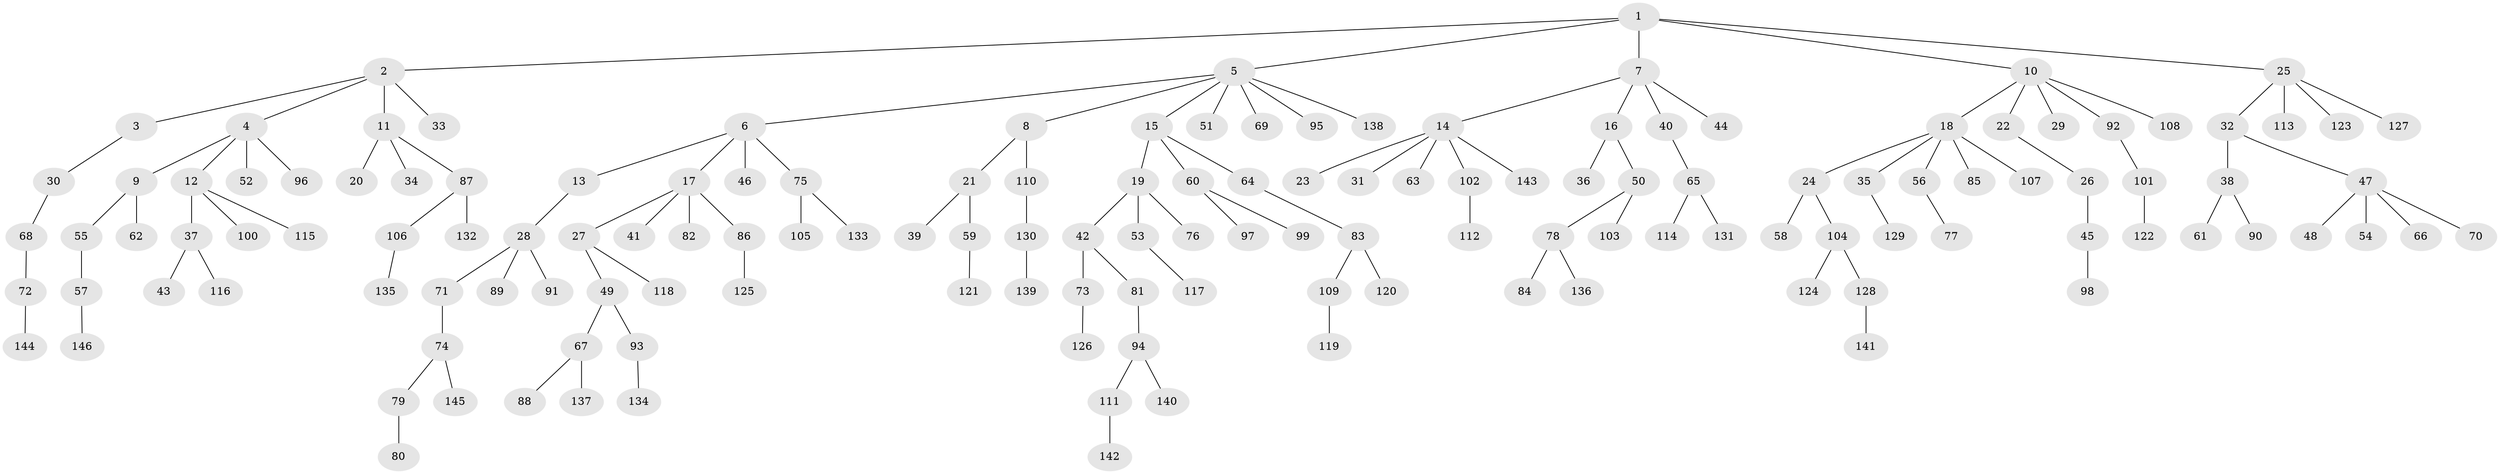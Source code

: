 // Generated by graph-tools (version 1.1) at 2025/26/03/09/25 03:26:24]
// undirected, 146 vertices, 145 edges
graph export_dot {
graph [start="1"]
  node [color=gray90,style=filled];
  1;
  2;
  3;
  4;
  5;
  6;
  7;
  8;
  9;
  10;
  11;
  12;
  13;
  14;
  15;
  16;
  17;
  18;
  19;
  20;
  21;
  22;
  23;
  24;
  25;
  26;
  27;
  28;
  29;
  30;
  31;
  32;
  33;
  34;
  35;
  36;
  37;
  38;
  39;
  40;
  41;
  42;
  43;
  44;
  45;
  46;
  47;
  48;
  49;
  50;
  51;
  52;
  53;
  54;
  55;
  56;
  57;
  58;
  59;
  60;
  61;
  62;
  63;
  64;
  65;
  66;
  67;
  68;
  69;
  70;
  71;
  72;
  73;
  74;
  75;
  76;
  77;
  78;
  79;
  80;
  81;
  82;
  83;
  84;
  85;
  86;
  87;
  88;
  89;
  90;
  91;
  92;
  93;
  94;
  95;
  96;
  97;
  98;
  99;
  100;
  101;
  102;
  103;
  104;
  105;
  106;
  107;
  108;
  109;
  110;
  111;
  112;
  113;
  114;
  115;
  116;
  117;
  118;
  119;
  120;
  121;
  122;
  123;
  124;
  125;
  126;
  127;
  128;
  129;
  130;
  131;
  132;
  133;
  134;
  135;
  136;
  137;
  138;
  139;
  140;
  141;
  142;
  143;
  144;
  145;
  146;
  1 -- 2;
  1 -- 5;
  1 -- 7;
  1 -- 10;
  1 -- 25;
  2 -- 3;
  2 -- 4;
  2 -- 11;
  2 -- 33;
  3 -- 30;
  4 -- 9;
  4 -- 12;
  4 -- 52;
  4 -- 96;
  5 -- 6;
  5 -- 8;
  5 -- 15;
  5 -- 51;
  5 -- 69;
  5 -- 95;
  5 -- 138;
  6 -- 13;
  6 -- 17;
  6 -- 46;
  6 -- 75;
  7 -- 14;
  7 -- 16;
  7 -- 40;
  7 -- 44;
  8 -- 21;
  8 -- 110;
  9 -- 55;
  9 -- 62;
  10 -- 18;
  10 -- 22;
  10 -- 29;
  10 -- 92;
  10 -- 108;
  11 -- 20;
  11 -- 34;
  11 -- 87;
  12 -- 37;
  12 -- 100;
  12 -- 115;
  13 -- 28;
  14 -- 23;
  14 -- 31;
  14 -- 63;
  14 -- 102;
  14 -- 143;
  15 -- 19;
  15 -- 60;
  15 -- 64;
  16 -- 36;
  16 -- 50;
  17 -- 27;
  17 -- 41;
  17 -- 82;
  17 -- 86;
  18 -- 24;
  18 -- 35;
  18 -- 56;
  18 -- 85;
  18 -- 107;
  19 -- 42;
  19 -- 53;
  19 -- 76;
  21 -- 39;
  21 -- 59;
  22 -- 26;
  24 -- 58;
  24 -- 104;
  25 -- 32;
  25 -- 113;
  25 -- 123;
  25 -- 127;
  26 -- 45;
  27 -- 49;
  27 -- 118;
  28 -- 71;
  28 -- 89;
  28 -- 91;
  30 -- 68;
  32 -- 38;
  32 -- 47;
  35 -- 129;
  37 -- 43;
  37 -- 116;
  38 -- 61;
  38 -- 90;
  40 -- 65;
  42 -- 73;
  42 -- 81;
  45 -- 98;
  47 -- 48;
  47 -- 54;
  47 -- 66;
  47 -- 70;
  49 -- 67;
  49 -- 93;
  50 -- 78;
  50 -- 103;
  53 -- 117;
  55 -- 57;
  56 -- 77;
  57 -- 146;
  59 -- 121;
  60 -- 97;
  60 -- 99;
  64 -- 83;
  65 -- 114;
  65 -- 131;
  67 -- 88;
  67 -- 137;
  68 -- 72;
  71 -- 74;
  72 -- 144;
  73 -- 126;
  74 -- 79;
  74 -- 145;
  75 -- 105;
  75 -- 133;
  78 -- 84;
  78 -- 136;
  79 -- 80;
  81 -- 94;
  83 -- 109;
  83 -- 120;
  86 -- 125;
  87 -- 106;
  87 -- 132;
  92 -- 101;
  93 -- 134;
  94 -- 111;
  94 -- 140;
  101 -- 122;
  102 -- 112;
  104 -- 124;
  104 -- 128;
  106 -- 135;
  109 -- 119;
  110 -- 130;
  111 -- 142;
  128 -- 141;
  130 -- 139;
}
